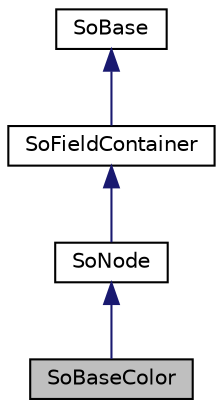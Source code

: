 digraph "SoBaseColor"
{
 // LATEX_PDF_SIZE
  edge [fontname="Helvetica",fontsize="10",labelfontname="Helvetica",labelfontsize="10"];
  node [fontname="Helvetica",fontsize="10",shape=record];
  Node1 [label="SoBaseColor",height=0.2,width=0.4,color="black", fillcolor="grey75", style="filled", fontcolor="black",tooltip="The SoBaseColor class provides a node type for convenient setting of the base material color."];
  Node2 -> Node1 [dir="back",color="midnightblue",fontsize="10",style="solid",fontname="Helvetica"];
  Node2 [label="SoNode",height=0.2,width=0.4,color="black", fillcolor="white", style="filled",URL="$classSoNode.html",tooltip="The SoNode class is the base class for nodes used in scene graphs."];
  Node3 -> Node2 [dir="back",color="midnightblue",fontsize="10",style="solid",fontname="Helvetica"];
  Node3 [label="SoFieldContainer",height=0.2,width=0.4,color="black", fillcolor="white", style="filled",URL="$classSoFieldContainer.html",tooltip="The SoFieldContainer class is a base class for all classes that contain fields."];
  Node4 -> Node3 [dir="back",color="midnightblue",fontsize="10",style="solid",fontname="Helvetica"];
  Node4 [label="SoBase",height=0.2,width=0.4,color="black", fillcolor="white", style="filled",URL="$classSoBase.html",tooltip="The SoBase class is the top-level superclass for a number of class-hierarchies."];
}
